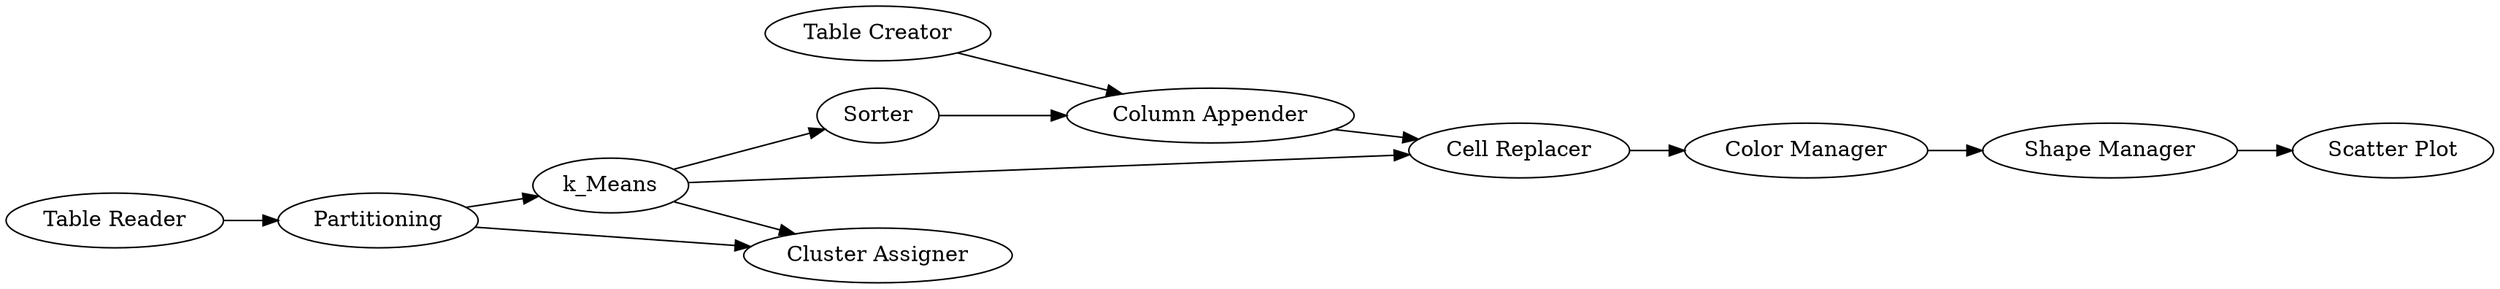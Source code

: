 digraph {
	4 -> 5
	8 -> 6
	2 -> 13
	9 -> 11
	3 -> 4
	13 -> 3
	2 -> 9
	2 -> 7
	6 -> 2
	6 -> 7
	10 -> 11
	11 -> 13
	5 [label="Scatter Plot"]
	13 [label="Cell Replacer"]
	7 [label="Cluster Assigner"]
	9 [label=Sorter]
	11 [label="Column Appender"]
	4 [label="Shape Manager"]
	6 [label=Partitioning]
	8 [label="Table Reader"]
	3 [label="Color Manager"]
	2 [label=k_Means]
	10 [label="Table Creator"]
	rankdir=LR
}
